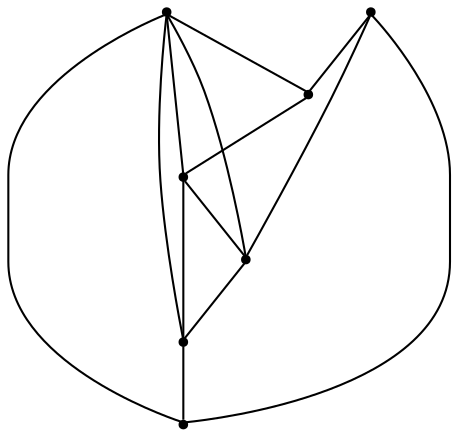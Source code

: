 graph {
  node [shape=point,comment="{\"directed\":false,\"doi\":\"10.1007/978-3-031-49272-3_22\",\"figure\":\"1 (2)\"}"]

  v0 [pos="455.9059676809697,392.6445830472293"]
  v1 [pos="495.5237218615174,530.1775230473448"]
  v2 [pos="436.3736723877489,491.19677461717606"]
  v3 [pos="333.8073351167262,401.15845912518415"]
  v4 [pos="315.4044019160291,490.5298674658482"]
  v5 [pos="240.6341636540308,320.5217031429296"]
  v6 [pos="223.43143004317275,538.8913186603658"]

  v0 -- v5 [id="-1",pos="455.9059676809697,392.6445830472293 546.3036756050242,351.8262154555214 546.3036756050242,351.8262154555214 546.3036756050242,351.8262154555214 523.5125692874124,267.9763761059331 523.5125692874124,267.9763761059331 523.5125692874124,267.9763761059331 373.0219307805171,199.61216150626626 373.0219307805171,199.61216150626626 373.0219307805171,199.61216150626626 247.03101937477618,256.37048752411977 247.03101937477618,256.37048752411977 247.03101937477618,256.37048752411977 240.6341636540308,320.5217031429296 240.6341636540308,320.5217031429296 240.6341636540308,320.5217031429296"]
  v6 -- v1 [id="-3",pos="223.43143004317275,538.8913186603658 223.8189736291087,616.261005370302 223.8189736291087,616.261005370302 223.8189736291087,616.261005370302 300.3561710736114,663.55960508621 300.3561710736114,663.55960508621 300.3561710736114,663.55960508621 430.6394278507962,676.8907375756359 430.6394278507962,676.8907375756359 430.6394278507962,676.8907375756359 522.2248402406121,629.5921219628183 522.2248402406121,629.5921219628183 522.2248402406121,629.5921219628183 495.5237218615174,530.1775230473448 495.5237218615174,530.1775230473448 495.5237218615174,530.1775230473448"]
  v6 -- v5 [id="-4",pos="223.43143004317275,538.8913186603658 240.6341636540308,320.5217031429296 240.6341636540308,320.5217031429296 240.6341636540308,320.5217031429296"]
  v1 -- v2 [id="-7",pos="495.5237218615174,530.1775230473448 436.3736723877489,491.19677461717606 436.3736723877489,491.19677461717606 436.3736723877489,491.19677461717606"]
  v0 -- v1 [id="-9",pos="455.9059676809697,392.6445830472293 495.5237218615174,530.1775230473448 495.5237218615174,530.1775230473448 495.5237218615174,530.1775230473448"]
  v0 -- v3 [id="-10",pos="455.9059676809697,392.6445830472293 333.8073351167262,401.15845912518415 333.8073351167262,401.15845912518415 333.8073351167262,401.15845912518415"]
  v2 -- v4 [id="-13",pos="436.3736723877489,491.19677461717606 315.4044019160291,490.5298674658482 315.4044019160291,490.5298674658482 315.4044019160291,490.5298674658482"]
  v2 -- v0 [id="-14",pos="436.3736723877489,491.19677461717606 455.9059676809697,392.6445830472293 455.9059676809697,392.6445830472293 455.9059676809697,392.6445830472293"]
  v6 -- v4 [id="-16",pos="223.43143004317275,538.8913186603658 315.4044019160291,490.5298674658482 315.4044019160291,490.5298674658482 315.4044019160291,490.5298674658482"]
  v3 -- v2 [id="-18",pos="333.8073351167262,401.15845912518415 436.3736723877489,491.19677461717606 436.3736723877489,491.19677461717606 436.3736723877489,491.19677461717606"]
  v3 -- v5 [id="-19",pos="333.8073351167262,401.15845912518415 240.6341636540308,320.5217031429296 240.6341636540308,320.5217031429296 240.6341636540308,320.5217031429296"]
  v4 -- v3 [id="-22",pos="315.4044019160291,490.5298674658482 333.8073351167262,401.15845912518415 333.8073351167262,401.15845912518415 333.8073351167262,401.15845912518415"]
  v4 -- v0 [id="-23",pos="315.4044019160291,490.5298674658482 455.9059676809697,392.6445830472293 455.9059676809697,392.6445830472293 455.9059676809697,392.6445830472293"]
}